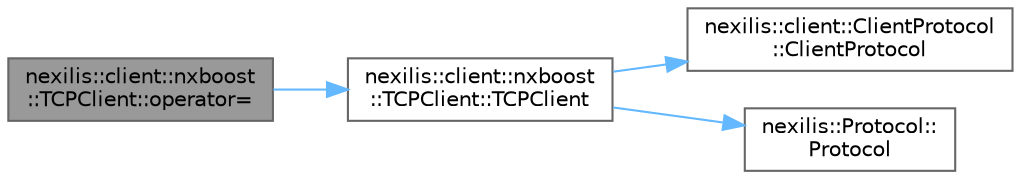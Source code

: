 digraph "nexilis::client::nxboost::TCPClient::operator="
{
 // LATEX_PDF_SIZE
  bgcolor="transparent";
  edge [fontname=Helvetica,fontsize=10,labelfontname=Helvetica,labelfontsize=10];
  node [fontname=Helvetica,fontsize=10,shape=box,height=0.2,width=0.4];
  rankdir="LR";
  Node1 [id="Node000001",label="nexilis::client::nxboost\l::TCPClient::operator=",height=0.2,width=0.4,color="gray40", fillcolor="grey60", style="filled", fontcolor="black",tooltip="Deleted copy assignment operator."];
  Node1 -> Node2 [id="edge1_Node000001_Node000002",color="steelblue1",style="solid",tooltip=" "];
  Node2 [id="Node000002",label="nexilis::client::nxboost\l::TCPClient::TCPClient",height=0.2,width=0.4,color="grey40", fillcolor="white", style="filled",URL="$d1/d21/classnexilis_1_1client_1_1nxboost_1_1TCPClient.html#a3cfc6290b4b33e467f67e73a66f4ba0b",tooltip="Constructor."];
  Node2 -> Node3 [id="edge2_Node000002_Node000003",color="steelblue1",style="solid",tooltip=" "];
  Node3 [id="Node000003",label="nexilis::client::ClientProtocol\l::ClientProtocol",height=0.2,width=0.4,color="grey40", fillcolor="white", style="filled",URL="$da/d2e/classnexilis_1_1client_1_1ClientProtocol.html#a3a5a32028e42dd0a2f3fe50b3779c3af",tooltip="Constructor."];
  Node2 -> Node4 [id="edge3_Node000002_Node000004",color="steelblue1",style="solid",tooltip=" "];
  Node4 [id="Node000004",label="nexilis::Protocol::\lProtocol",height=0.2,width=0.4,color="grey40", fillcolor="white", style="filled",URL="$da/d49/classnexilis_1_1Protocol.html#a2f5e825a448aac34ba7b092003d412c7",tooltip="Default constructor."];
}
